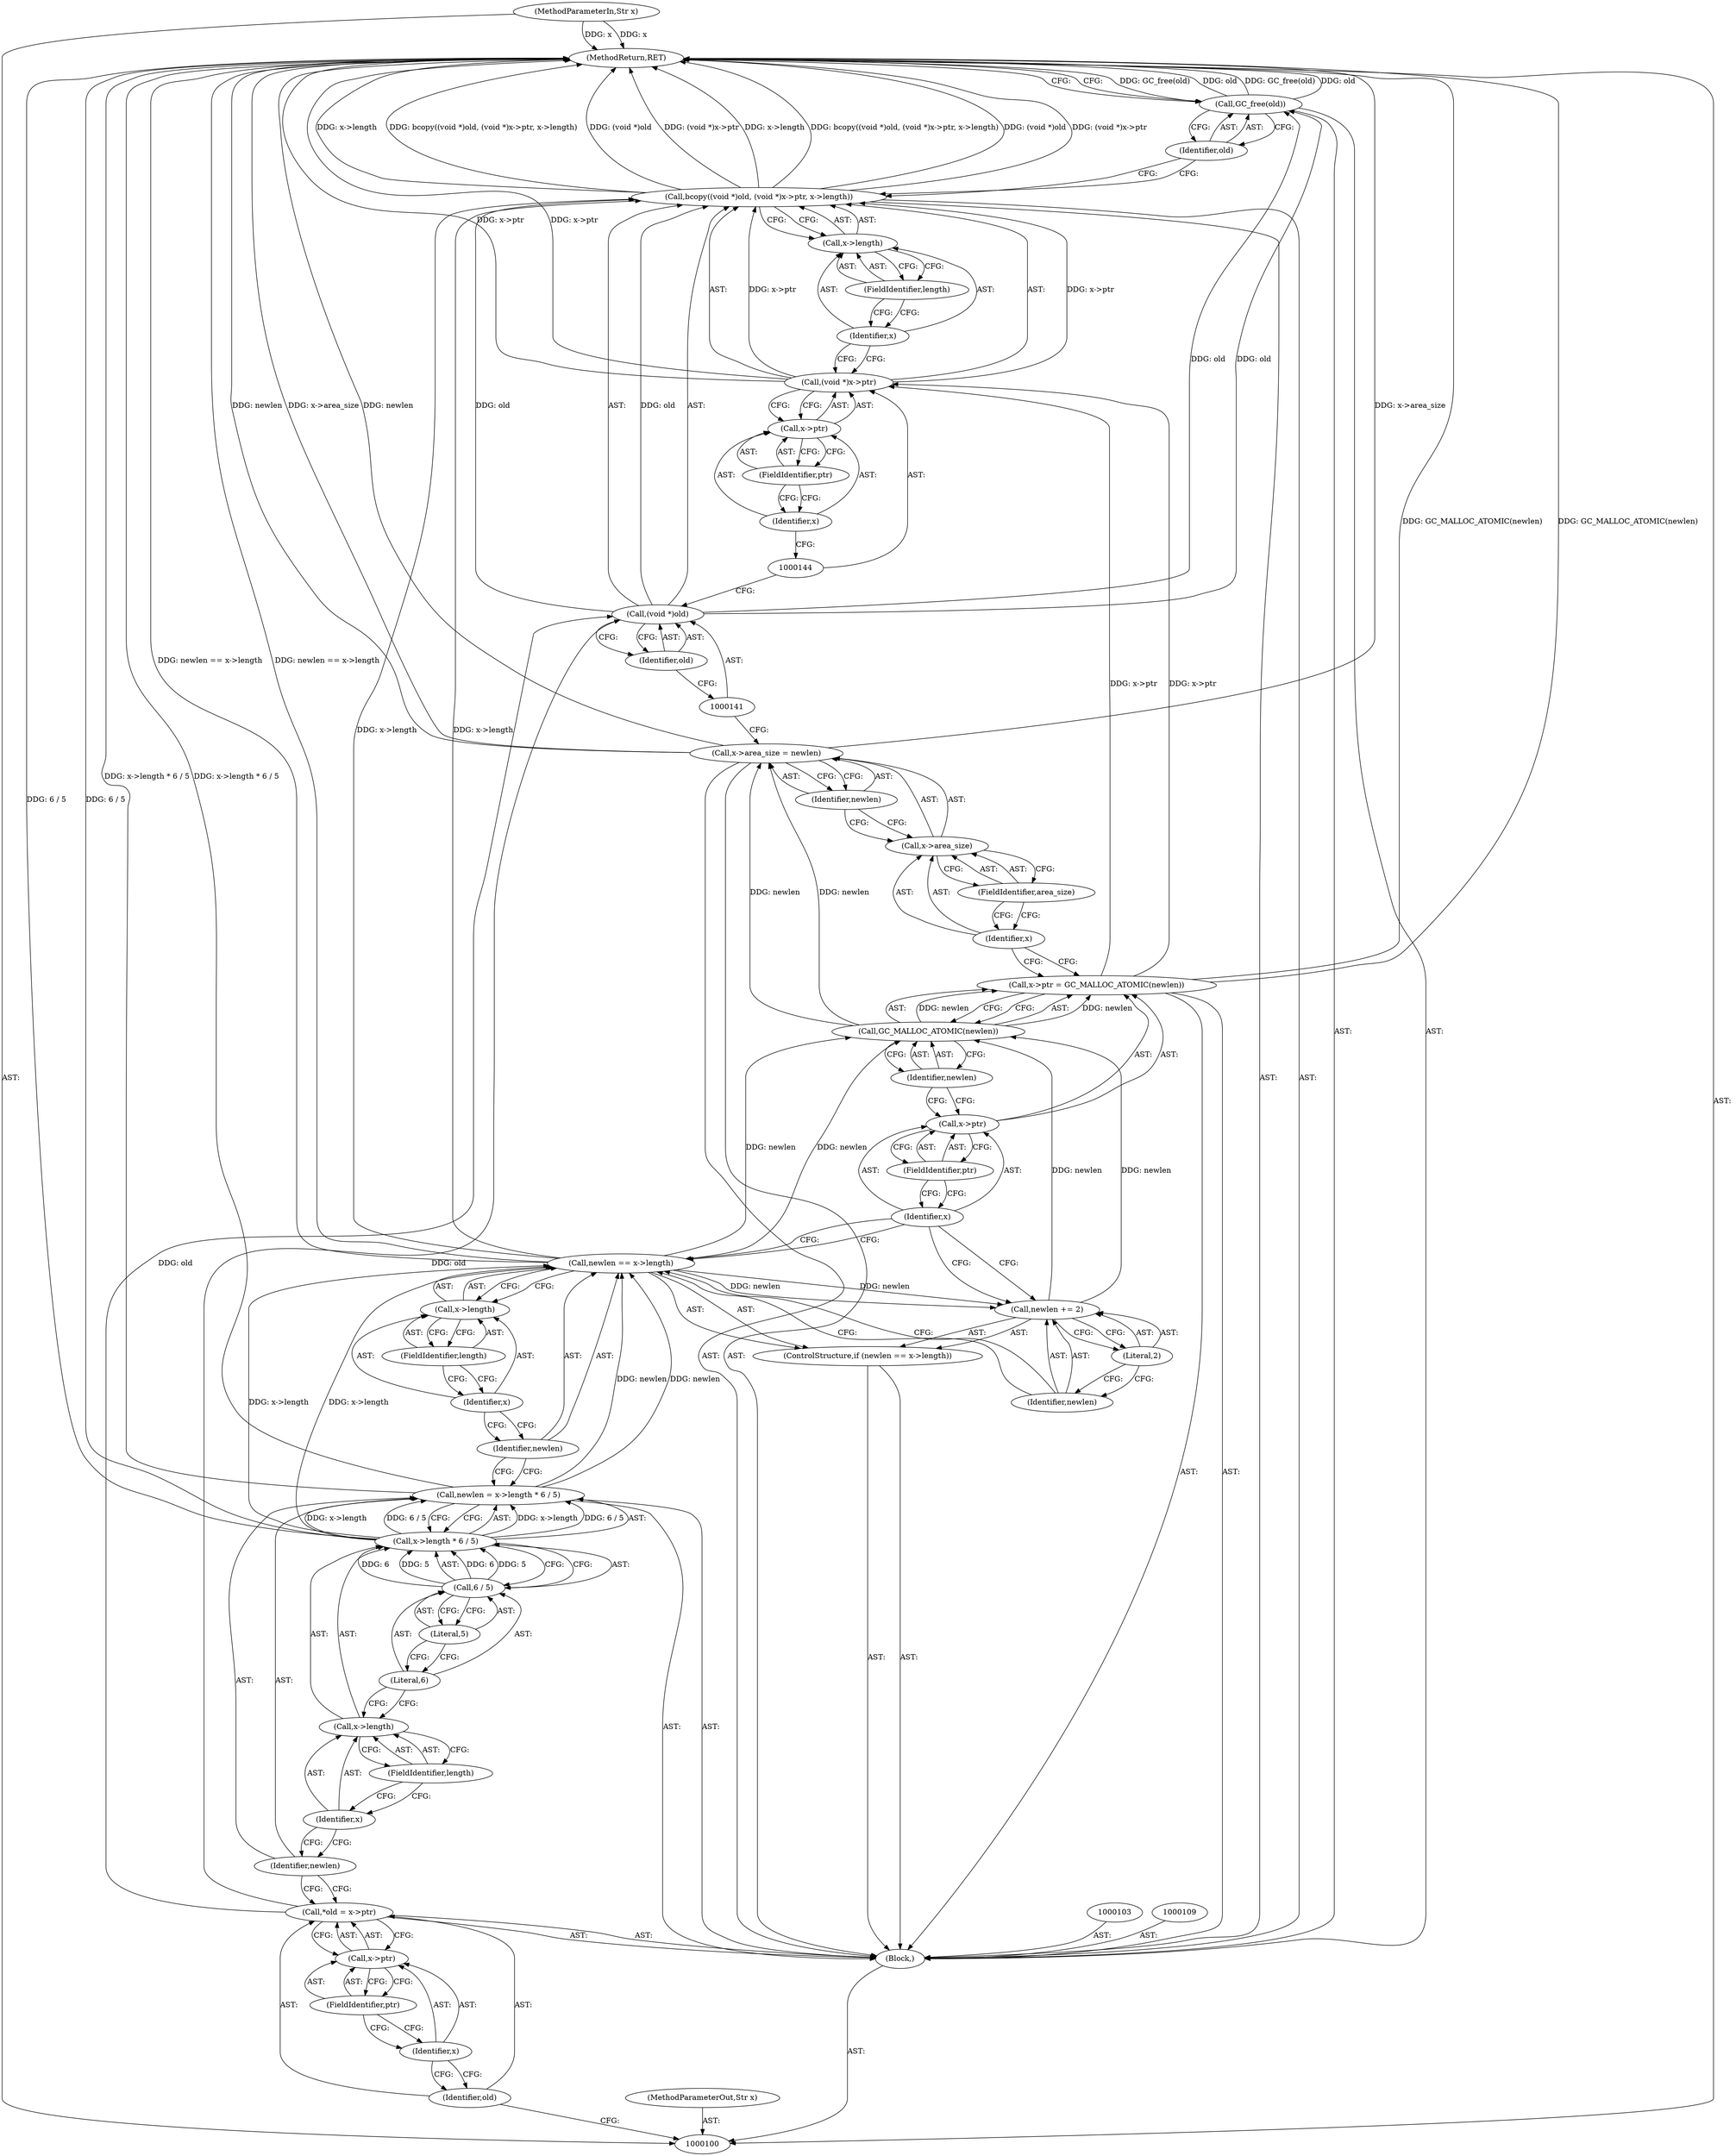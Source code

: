 digraph "1_w3m_d43527cfa0dbb3ccefec4a6f7b32c1434739aa29" {
"1000153" [label="(MethodReturn,RET)"];
"1000101" [label="(MethodParameterIn,Str x)"];
"1000208" [label="(MethodParameterOut,Str x)"];
"1000140" [label="(Call,(void *)old)"];
"1000142" [label="(Identifier,old)"];
"1000143" [label="(Call,(void *)x->ptr)"];
"1000145" [label="(Call,x->ptr)"];
"1000146" [label="(Identifier,x)"];
"1000147" [label="(FieldIdentifier,ptr)"];
"1000148" [label="(Call,x->length)"];
"1000149" [label="(Identifier,x)"];
"1000139" [label="(Call,bcopy((void *)old, (void *)x->ptr, x->length))"];
"1000150" [label="(FieldIdentifier,length)"];
"1000152" [label="(Identifier,old)"];
"1000151" [label="(Call,GC_free(old))"];
"1000102" [label="(Block,)"];
"1000104" [label="(Call,*old = x->ptr)"];
"1000105" [label="(Identifier,old)"];
"1000106" [label="(Call,x->ptr)"];
"1000107" [label="(Identifier,x)"];
"1000108" [label="(FieldIdentifier,ptr)"];
"1000112" [label="(Call,x->length * 6 / 5)"];
"1000113" [label="(Call,x->length)"];
"1000114" [label="(Identifier,x)"];
"1000115" [label="(FieldIdentifier,length)"];
"1000116" [label="(Call,6 / 5)"];
"1000117" [label="(Literal,6)"];
"1000118" [label="(Literal,5)"];
"1000110" [label="(Call,newlen = x->length * 6 / 5)"];
"1000111" [label="(Identifier,newlen)"];
"1000122" [label="(Call,x->length)"];
"1000123" [label="(Identifier,x)"];
"1000124" [label="(FieldIdentifier,length)"];
"1000119" [label="(ControlStructure,if (newlen == x->length))"];
"1000120" [label="(Call,newlen == x->length)"];
"1000121" [label="(Identifier,newlen)"];
"1000127" [label="(Literal,2)"];
"1000125" [label="(Call,newlen += 2)"];
"1000126" [label="(Identifier,newlen)"];
"1000132" [label="(Call,GC_MALLOC_ATOMIC(newlen))"];
"1000133" [label="(Identifier,newlen)"];
"1000128" [label="(Call,x->ptr = GC_MALLOC_ATOMIC(newlen))"];
"1000129" [label="(Call,x->ptr)"];
"1000130" [label="(Identifier,x)"];
"1000131" [label="(FieldIdentifier,ptr)"];
"1000138" [label="(Identifier,newlen)"];
"1000134" [label="(Call,x->area_size = newlen)"];
"1000135" [label="(Call,x->area_size)"];
"1000136" [label="(Identifier,x)"];
"1000137" [label="(FieldIdentifier,area_size)"];
"1000153" -> "1000100"  [label="AST: "];
"1000153" -> "1000151"  [label="CFG: "];
"1000151" -> "1000153"  [label="DDG: GC_free(old)"];
"1000151" -> "1000153"  [label="DDG: old"];
"1000139" -> "1000153"  [label="DDG: x->length"];
"1000139" -> "1000153"  [label="DDG: bcopy((void *)old, (void *)x->ptr, x->length)"];
"1000139" -> "1000153"  [label="DDG: (void *)old"];
"1000139" -> "1000153"  [label="DDG: (void *)x->ptr"];
"1000110" -> "1000153"  [label="DDG: x->length * 6 / 5"];
"1000112" -> "1000153"  [label="DDG: 6 / 5"];
"1000128" -> "1000153"  [label="DDG: GC_MALLOC_ATOMIC(newlen)"];
"1000134" -> "1000153"  [label="DDG: x->area_size"];
"1000134" -> "1000153"  [label="DDG: newlen"];
"1000101" -> "1000153"  [label="DDG: x"];
"1000120" -> "1000153"  [label="DDG: newlen == x->length"];
"1000143" -> "1000153"  [label="DDG: x->ptr"];
"1000101" -> "1000100"  [label="AST: "];
"1000101" -> "1000153"  [label="DDG: x"];
"1000208" -> "1000100"  [label="AST: "];
"1000140" -> "1000139"  [label="AST: "];
"1000140" -> "1000142"  [label="CFG: "];
"1000141" -> "1000140"  [label="AST: "];
"1000142" -> "1000140"  [label="AST: "];
"1000144" -> "1000140"  [label="CFG: "];
"1000140" -> "1000139"  [label="DDG: old"];
"1000104" -> "1000140"  [label="DDG: old"];
"1000140" -> "1000151"  [label="DDG: old"];
"1000142" -> "1000140"  [label="AST: "];
"1000142" -> "1000141"  [label="CFG: "];
"1000140" -> "1000142"  [label="CFG: "];
"1000143" -> "1000139"  [label="AST: "];
"1000143" -> "1000145"  [label="CFG: "];
"1000144" -> "1000143"  [label="AST: "];
"1000145" -> "1000143"  [label="AST: "];
"1000149" -> "1000143"  [label="CFG: "];
"1000143" -> "1000153"  [label="DDG: x->ptr"];
"1000143" -> "1000139"  [label="DDG: x->ptr"];
"1000128" -> "1000143"  [label="DDG: x->ptr"];
"1000145" -> "1000143"  [label="AST: "];
"1000145" -> "1000147"  [label="CFG: "];
"1000146" -> "1000145"  [label="AST: "];
"1000147" -> "1000145"  [label="AST: "];
"1000143" -> "1000145"  [label="CFG: "];
"1000146" -> "1000145"  [label="AST: "];
"1000146" -> "1000144"  [label="CFG: "];
"1000147" -> "1000146"  [label="CFG: "];
"1000147" -> "1000145"  [label="AST: "];
"1000147" -> "1000146"  [label="CFG: "];
"1000145" -> "1000147"  [label="CFG: "];
"1000148" -> "1000139"  [label="AST: "];
"1000148" -> "1000150"  [label="CFG: "];
"1000149" -> "1000148"  [label="AST: "];
"1000150" -> "1000148"  [label="AST: "];
"1000139" -> "1000148"  [label="CFG: "];
"1000149" -> "1000148"  [label="AST: "];
"1000149" -> "1000143"  [label="CFG: "];
"1000150" -> "1000149"  [label="CFG: "];
"1000139" -> "1000102"  [label="AST: "];
"1000139" -> "1000148"  [label="CFG: "];
"1000140" -> "1000139"  [label="AST: "];
"1000143" -> "1000139"  [label="AST: "];
"1000148" -> "1000139"  [label="AST: "];
"1000152" -> "1000139"  [label="CFG: "];
"1000139" -> "1000153"  [label="DDG: x->length"];
"1000139" -> "1000153"  [label="DDG: bcopy((void *)old, (void *)x->ptr, x->length)"];
"1000139" -> "1000153"  [label="DDG: (void *)old"];
"1000139" -> "1000153"  [label="DDG: (void *)x->ptr"];
"1000140" -> "1000139"  [label="DDG: old"];
"1000143" -> "1000139"  [label="DDG: x->ptr"];
"1000120" -> "1000139"  [label="DDG: x->length"];
"1000150" -> "1000148"  [label="AST: "];
"1000150" -> "1000149"  [label="CFG: "];
"1000148" -> "1000150"  [label="CFG: "];
"1000152" -> "1000151"  [label="AST: "];
"1000152" -> "1000139"  [label="CFG: "];
"1000151" -> "1000152"  [label="CFG: "];
"1000151" -> "1000102"  [label="AST: "];
"1000151" -> "1000152"  [label="CFG: "];
"1000152" -> "1000151"  [label="AST: "];
"1000153" -> "1000151"  [label="CFG: "];
"1000151" -> "1000153"  [label="DDG: GC_free(old)"];
"1000151" -> "1000153"  [label="DDG: old"];
"1000140" -> "1000151"  [label="DDG: old"];
"1000102" -> "1000100"  [label="AST: "];
"1000103" -> "1000102"  [label="AST: "];
"1000104" -> "1000102"  [label="AST: "];
"1000109" -> "1000102"  [label="AST: "];
"1000110" -> "1000102"  [label="AST: "];
"1000119" -> "1000102"  [label="AST: "];
"1000128" -> "1000102"  [label="AST: "];
"1000134" -> "1000102"  [label="AST: "];
"1000139" -> "1000102"  [label="AST: "];
"1000151" -> "1000102"  [label="AST: "];
"1000104" -> "1000102"  [label="AST: "];
"1000104" -> "1000106"  [label="CFG: "];
"1000105" -> "1000104"  [label="AST: "];
"1000106" -> "1000104"  [label="AST: "];
"1000111" -> "1000104"  [label="CFG: "];
"1000104" -> "1000140"  [label="DDG: old"];
"1000105" -> "1000104"  [label="AST: "];
"1000105" -> "1000100"  [label="CFG: "];
"1000107" -> "1000105"  [label="CFG: "];
"1000106" -> "1000104"  [label="AST: "];
"1000106" -> "1000108"  [label="CFG: "];
"1000107" -> "1000106"  [label="AST: "];
"1000108" -> "1000106"  [label="AST: "];
"1000104" -> "1000106"  [label="CFG: "];
"1000107" -> "1000106"  [label="AST: "];
"1000107" -> "1000105"  [label="CFG: "];
"1000108" -> "1000107"  [label="CFG: "];
"1000108" -> "1000106"  [label="AST: "];
"1000108" -> "1000107"  [label="CFG: "];
"1000106" -> "1000108"  [label="CFG: "];
"1000112" -> "1000110"  [label="AST: "];
"1000112" -> "1000116"  [label="CFG: "];
"1000113" -> "1000112"  [label="AST: "];
"1000116" -> "1000112"  [label="AST: "];
"1000110" -> "1000112"  [label="CFG: "];
"1000112" -> "1000153"  [label="DDG: 6 / 5"];
"1000112" -> "1000110"  [label="DDG: x->length"];
"1000112" -> "1000110"  [label="DDG: 6 / 5"];
"1000116" -> "1000112"  [label="DDG: 6"];
"1000116" -> "1000112"  [label="DDG: 5"];
"1000112" -> "1000120"  [label="DDG: x->length"];
"1000113" -> "1000112"  [label="AST: "];
"1000113" -> "1000115"  [label="CFG: "];
"1000114" -> "1000113"  [label="AST: "];
"1000115" -> "1000113"  [label="AST: "];
"1000117" -> "1000113"  [label="CFG: "];
"1000114" -> "1000113"  [label="AST: "];
"1000114" -> "1000111"  [label="CFG: "];
"1000115" -> "1000114"  [label="CFG: "];
"1000115" -> "1000113"  [label="AST: "];
"1000115" -> "1000114"  [label="CFG: "];
"1000113" -> "1000115"  [label="CFG: "];
"1000116" -> "1000112"  [label="AST: "];
"1000116" -> "1000118"  [label="CFG: "];
"1000117" -> "1000116"  [label="AST: "];
"1000118" -> "1000116"  [label="AST: "];
"1000112" -> "1000116"  [label="CFG: "];
"1000116" -> "1000112"  [label="DDG: 6"];
"1000116" -> "1000112"  [label="DDG: 5"];
"1000117" -> "1000116"  [label="AST: "];
"1000117" -> "1000113"  [label="CFG: "];
"1000118" -> "1000117"  [label="CFG: "];
"1000118" -> "1000116"  [label="AST: "];
"1000118" -> "1000117"  [label="CFG: "];
"1000116" -> "1000118"  [label="CFG: "];
"1000110" -> "1000102"  [label="AST: "];
"1000110" -> "1000112"  [label="CFG: "];
"1000111" -> "1000110"  [label="AST: "];
"1000112" -> "1000110"  [label="AST: "];
"1000121" -> "1000110"  [label="CFG: "];
"1000110" -> "1000153"  [label="DDG: x->length * 6 / 5"];
"1000112" -> "1000110"  [label="DDG: x->length"];
"1000112" -> "1000110"  [label="DDG: 6 / 5"];
"1000110" -> "1000120"  [label="DDG: newlen"];
"1000111" -> "1000110"  [label="AST: "];
"1000111" -> "1000104"  [label="CFG: "];
"1000114" -> "1000111"  [label="CFG: "];
"1000122" -> "1000120"  [label="AST: "];
"1000122" -> "1000124"  [label="CFG: "];
"1000123" -> "1000122"  [label="AST: "];
"1000124" -> "1000122"  [label="AST: "];
"1000120" -> "1000122"  [label="CFG: "];
"1000123" -> "1000122"  [label="AST: "];
"1000123" -> "1000121"  [label="CFG: "];
"1000124" -> "1000123"  [label="CFG: "];
"1000124" -> "1000122"  [label="AST: "];
"1000124" -> "1000123"  [label="CFG: "];
"1000122" -> "1000124"  [label="CFG: "];
"1000119" -> "1000102"  [label="AST: "];
"1000120" -> "1000119"  [label="AST: "];
"1000125" -> "1000119"  [label="AST: "];
"1000120" -> "1000119"  [label="AST: "];
"1000120" -> "1000122"  [label="CFG: "];
"1000121" -> "1000120"  [label="AST: "];
"1000122" -> "1000120"  [label="AST: "];
"1000126" -> "1000120"  [label="CFG: "];
"1000130" -> "1000120"  [label="CFG: "];
"1000120" -> "1000153"  [label="DDG: newlen == x->length"];
"1000110" -> "1000120"  [label="DDG: newlen"];
"1000112" -> "1000120"  [label="DDG: x->length"];
"1000120" -> "1000125"  [label="DDG: newlen"];
"1000120" -> "1000132"  [label="DDG: newlen"];
"1000120" -> "1000139"  [label="DDG: x->length"];
"1000121" -> "1000120"  [label="AST: "];
"1000121" -> "1000110"  [label="CFG: "];
"1000123" -> "1000121"  [label="CFG: "];
"1000127" -> "1000125"  [label="AST: "];
"1000127" -> "1000126"  [label="CFG: "];
"1000125" -> "1000127"  [label="CFG: "];
"1000125" -> "1000119"  [label="AST: "];
"1000125" -> "1000127"  [label="CFG: "];
"1000126" -> "1000125"  [label="AST: "];
"1000127" -> "1000125"  [label="AST: "];
"1000130" -> "1000125"  [label="CFG: "];
"1000120" -> "1000125"  [label="DDG: newlen"];
"1000125" -> "1000132"  [label="DDG: newlen"];
"1000126" -> "1000125"  [label="AST: "];
"1000126" -> "1000120"  [label="CFG: "];
"1000127" -> "1000126"  [label="CFG: "];
"1000132" -> "1000128"  [label="AST: "];
"1000132" -> "1000133"  [label="CFG: "];
"1000133" -> "1000132"  [label="AST: "];
"1000128" -> "1000132"  [label="CFG: "];
"1000132" -> "1000128"  [label="DDG: newlen"];
"1000125" -> "1000132"  [label="DDG: newlen"];
"1000120" -> "1000132"  [label="DDG: newlen"];
"1000132" -> "1000134"  [label="DDG: newlen"];
"1000133" -> "1000132"  [label="AST: "];
"1000133" -> "1000129"  [label="CFG: "];
"1000132" -> "1000133"  [label="CFG: "];
"1000128" -> "1000102"  [label="AST: "];
"1000128" -> "1000132"  [label="CFG: "];
"1000129" -> "1000128"  [label="AST: "];
"1000132" -> "1000128"  [label="AST: "];
"1000136" -> "1000128"  [label="CFG: "];
"1000128" -> "1000153"  [label="DDG: GC_MALLOC_ATOMIC(newlen)"];
"1000132" -> "1000128"  [label="DDG: newlen"];
"1000128" -> "1000143"  [label="DDG: x->ptr"];
"1000129" -> "1000128"  [label="AST: "];
"1000129" -> "1000131"  [label="CFG: "];
"1000130" -> "1000129"  [label="AST: "];
"1000131" -> "1000129"  [label="AST: "];
"1000133" -> "1000129"  [label="CFG: "];
"1000130" -> "1000129"  [label="AST: "];
"1000130" -> "1000125"  [label="CFG: "];
"1000130" -> "1000120"  [label="CFG: "];
"1000131" -> "1000130"  [label="CFG: "];
"1000131" -> "1000129"  [label="AST: "];
"1000131" -> "1000130"  [label="CFG: "];
"1000129" -> "1000131"  [label="CFG: "];
"1000138" -> "1000134"  [label="AST: "];
"1000138" -> "1000135"  [label="CFG: "];
"1000134" -> "1000138"  [label="CFG: "];
"1000134" -> "1000102"  [label="AST: "];
"1000134" -> "1000138"  [label="CFG: "];
"1000135" -> "1000134"  [label="AST: "];
"1000138" -> "1000134"  [label="AST: "];
"1000141" -> "1000134"  [label="CFG: "];
"1000134" -> "1000153"  [label="DDG: x->area_size"];
"1000134" -> "1000153"  [label="DDG: newlen"];
"1000132" -> "1000134"  [label="DDG: newlen"];
"1000135" -> "1000134"  [label="AST: "];
"1000135" -> "1000137"  [label="CFG: "];
"1000136" -> "1000135"  [label="AST: "];
"1000137" -> "1000135"  [label="AST: "];
"1000138" -> "1000135"  [label="CFG: "];
"1000136" -> "1000135"  [label="AST: "];
"1000136" -> "1000128"  [label="CFG: "];
"1000137" -> "1000136"  [label="CFG: "];
"1000137" -> "1000135"  [label="AST: "];
"1000137" -> "1000136"  [label="CFG: "];
"1000135" -> "1000137"  [label="CFG: "];
}
